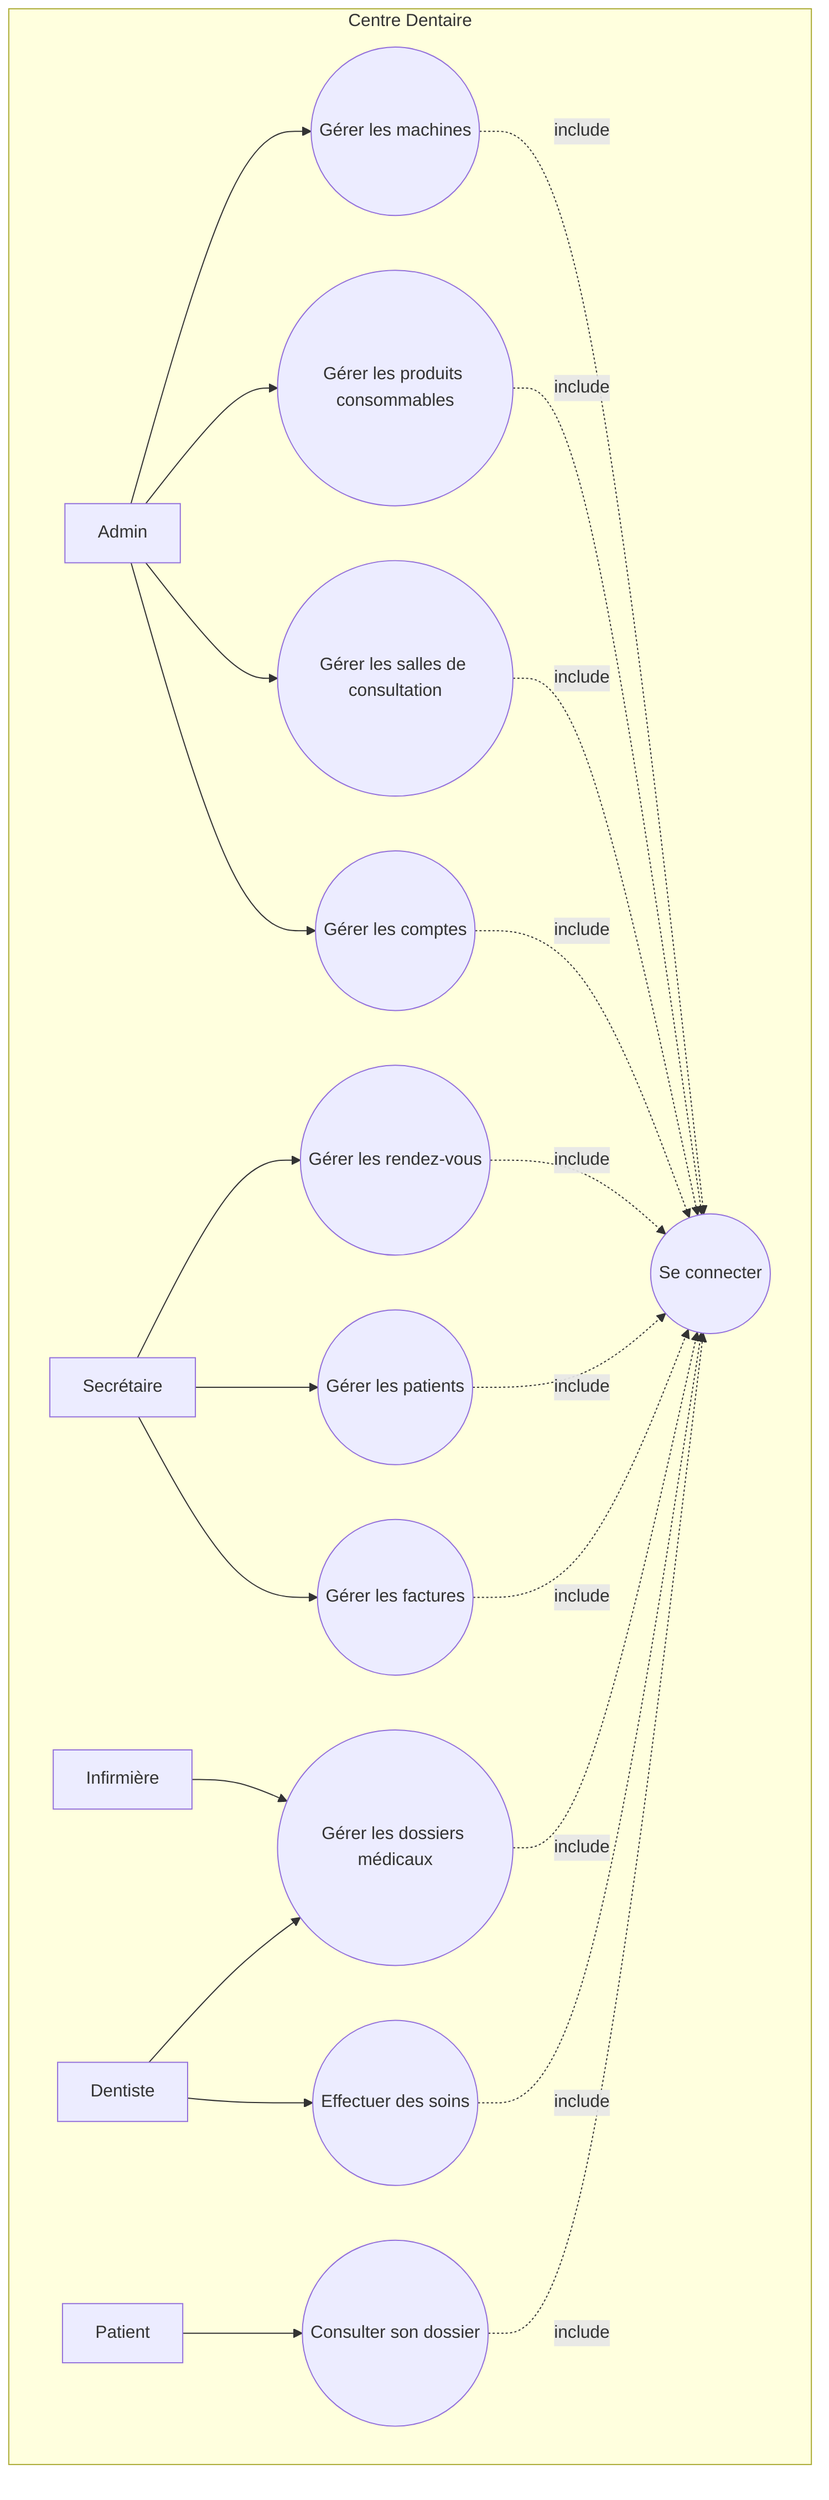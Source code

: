 graph TB
    subgraph Centre Dentaire
    A[Admin]
    S[Secrétaire]
    I[Infirmière]
    D[Dentiste]
    P[Patient]

    UC0((Se connecter))
    UC1((Gérer les machines))
    UC2((Gérer les produits consommables))
    UC3((Gérer les salles de consultation))
    UC4((Gérer les rendez-vous))
    UC5((Gérer les patients))
    UC6((Gérer les dossiers médicaux))
    UC7((Gérer les factures))
    UC8((Effectuer des soins))
    UC9((Consulter son dossier))
    UC10((Gérer les comptes))

    A --> UC1
    A --> UC2
    A --> UC3
    A --> UC10
    S --> UC4
    S --> UC5
    S --> UC7
    I --> UC6
    D --> UC6
    D --> UC8
    P --> UC9

    UC1 -.-> | include | UC0
    UC2 -.-> | include | UC0
    UC3 -.-> | include | UC0
    UC4 -.-> | include | UC0
    UC5 -.-> | include | UC0
    UC6 -.-> | include | UC0
    UC7 -.-> | include | UC0
    UC8 -.-> | include | UC0
    UC9 -.-> | include | UC0
    UC10 -.-> | include | UC0
    end